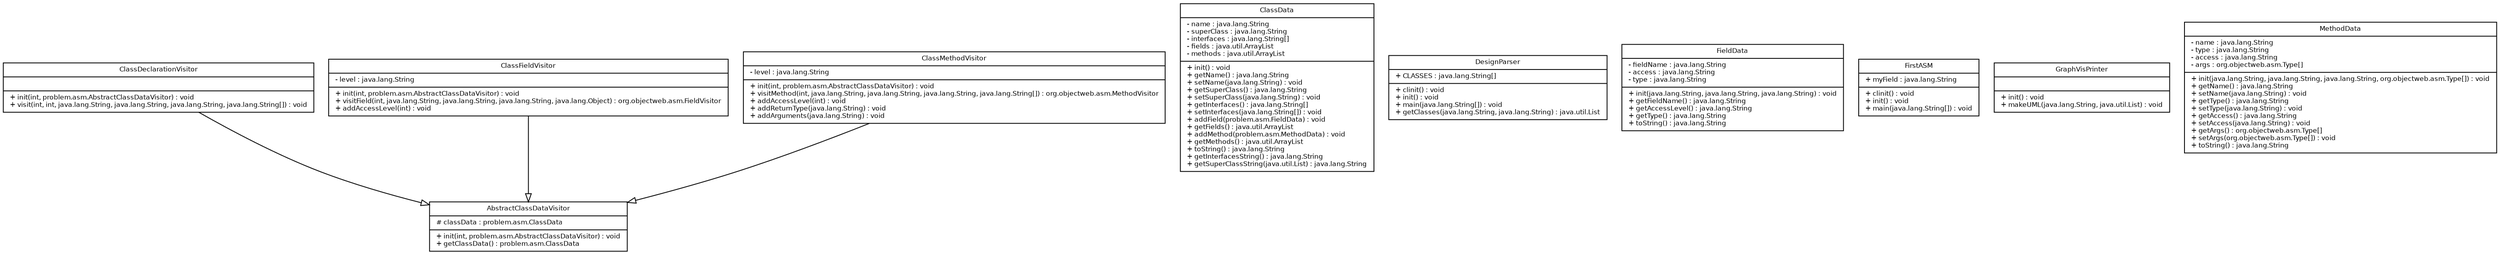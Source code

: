 digraph G {
fontname = " Bitstream Vera San"
fontsize =8
node [
fontname = "Bitstream Vera Sans"
fontsize =8
shape = "record"]
edge [
fontname = "Bitstream Vera Sans"
fontsize =8
]
AbstractClassDataVisitor [
label = "{AbstractClassDataVisitor|# classData : problem.asm.ClassData\l|+ init(int, problem.asm.AbstractClassDataVisitor) : void\l+ getClassData() : problem.asm.ClassData\l}"
]
ClassData [
label = "{ClassData|- name : java.lang.String\l- superClass : java.lang.String\l- interfaces : java.lang.String[]\l- fields : java.util.ArrayList\l- methods : java.util.ArrayList\l|+ init() : void\l+ getName() : java.lang.String\l+ setName(java.lang.String) : void\l+ getSuperClass() : java.lang.String\l+ setSuperClass(java.lang.String) : void\l+ getInterfaces() : java.lang.String[]\l+ setInterfaces(java.lang.String[]) : void\l+ addField(problem.asm.FieldData) : void\l+ getFields() : java.util.ArrayList\l+ addMethod(problem.asm.MethodData) : void\l+ getMethods() : java.util.ArrayList\l+ toString() : java.lang.String\l+ getInterfacesString() : java.lang.String\l+ getSuperClassString(java.util.List) : java.lang.String\l}"
]
ClassDeclarationVisitor [
label = "{ClassDeclarationVisitor||+ init(int, problem.asm.AbstractClassDataVisitor) : void\l+ visit(int, int, java.lang.String, java.lang.String, java.lang.String, java.lang.String[]) : void\l}"
]
edge [ 
arrowhead = "empty"
]
ClassDeclarationVisitor -> AbstractClassDataVisitor
ClassFieldVisitor [
label = "{ClassFieldVisitor|- level : java.lang.String\l|+ init(int, problem.asm.AbstractClassDataVisitor) : void\l+ visitField(int, java.lang.String, java.lang.String, java.lang.String, java.lang.Object) : org.objectweb.asm.FieldVisitor\l+ addAccessLevel(int) : void\l}"
]
edge [ 
arrowhead = "empty"
]
ClassFieldVisitor -> AbstractClassDataVisitor
ClassMethodVisitor [
label = "{ClassMethodVisitor|- level : java.lang.String\l|+ init(int, problem.asm.AbstractClassDataVisitor) : void\l+ visitMethod(int, java.lang.String, java.lang.String, java.lang.String, java.lang.String[]) : org.objectweb.asm.MethodVisitor\l+ addAccessLevel(int) : void\l+ addReturnType(java.lang.String) : void\l+ addArguments(java.lang.String) : void\l}"
]
edge [ 
arrowhead = "empty"
]
ClassMethodVisitor -> AbstractClassDataVisitor
DesignParser [
label = "{DesignParser|+ CLASSES : java.lang.String[]\l|+ clinit() : void\l+ init() : void\l+ main(java.lang.String[]) : void\l+ getClasses(java.lang.String, java.lang.String) : java.util.List\l}"
]
FieldData [
label = "{FieldData|- fieldName : java.lang.String\l- access : java.lang.String\l- type : java.lang.String\l|+ init(java.lang.String, java.lang.String, java.lang.String) : void\l+ getFieldName() : java.lang.String\l+ getAccessLevel() : java.lang.String\l+ getType() : java.lang.String\l+ toString() : java.lang.String\l}"
]
FirstASM [
label = "{FirstASM|+ myField : java.lang.String\l|+ clinit() : void\l+ init() : void\l+ main(java.lang.String[]) : void\l}"
]
GraphVisPrinter [
label = "{GraphVisPrinter||+ init() : void\l+ makeUML(java.lang.String, java.util.List) : void\l}"
]
MethodData [
label = "{MethodData|- name : java.lang.String\l- type : java.lang.String\l- access : java.lang.String\l- args : org.objectweb.asm.Type[]\l|+ init(java.lang.String, java.lang.String, java.lang.String, org.objectweb.asm.Type[]) : void\l+ getName() : java.lang.String\l+ setName(java.lang.String) : void\l+ getType() : java.lang.String\l+ setType(java.lang.String) : void\l+ getAccess() : java.lang.String\l+ setAccess(java.lang.String) : void\l+ getArgs() : org.objectweb.asm.Type[]\l+ setArgs(org.objectweb.asm.Type[]) : void\l+ toString() : java.lang.String\l}"
]
}
